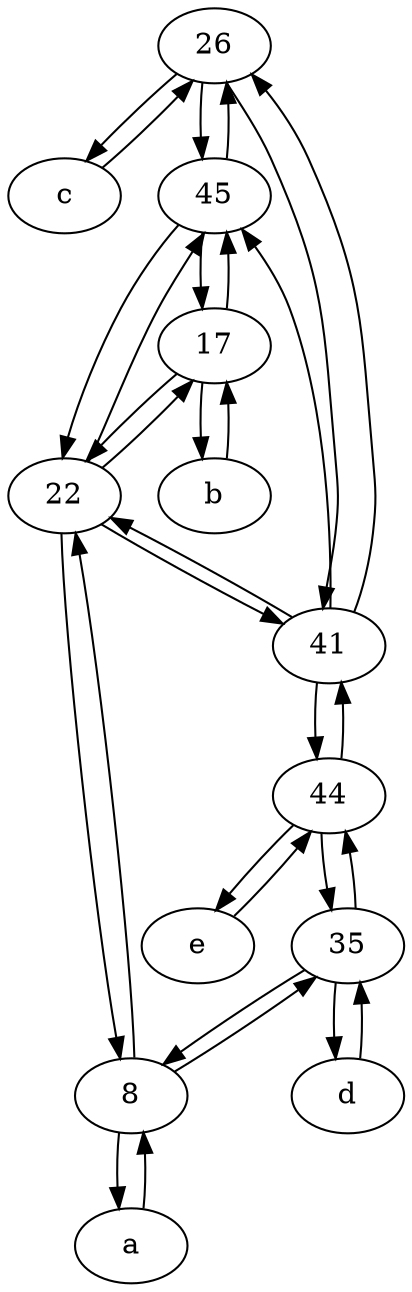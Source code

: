digraph  {
	26;
	b [pos="50,20!"];
	22;
	17;
	a [pos="40,10!"];
	44;
	c [pos="20,10!"];
	8;
	e [pos="30,50!"];
	d [pos="20,30!"];
	35;
	45;
	41;
	22 -> 41;
	44 -> 35;
	d -> 35;
	41 -> 44;
	44 -> 41;
	45 -> 17;
	17 -> 22;
	26 -> 45;
	35 -> 44;
	41 -> 26;
	17 -> 45;
	8 -> a;
	35 -> 8;
	22 -> 45;
	35 -> d;
	45 -> 22;
	22 -> 17;
	8 -> 22;
	26 -> c;
	41 -> 22;
	26 -> 41;
	a -> 8;
	b -> 17;
	44 -> e;
	22 -> 8;
	8 -> 35;
	c -> 26;
	41 -> 45;
	17 -> b;
	45 -> 26;
	e -> 44;

	}